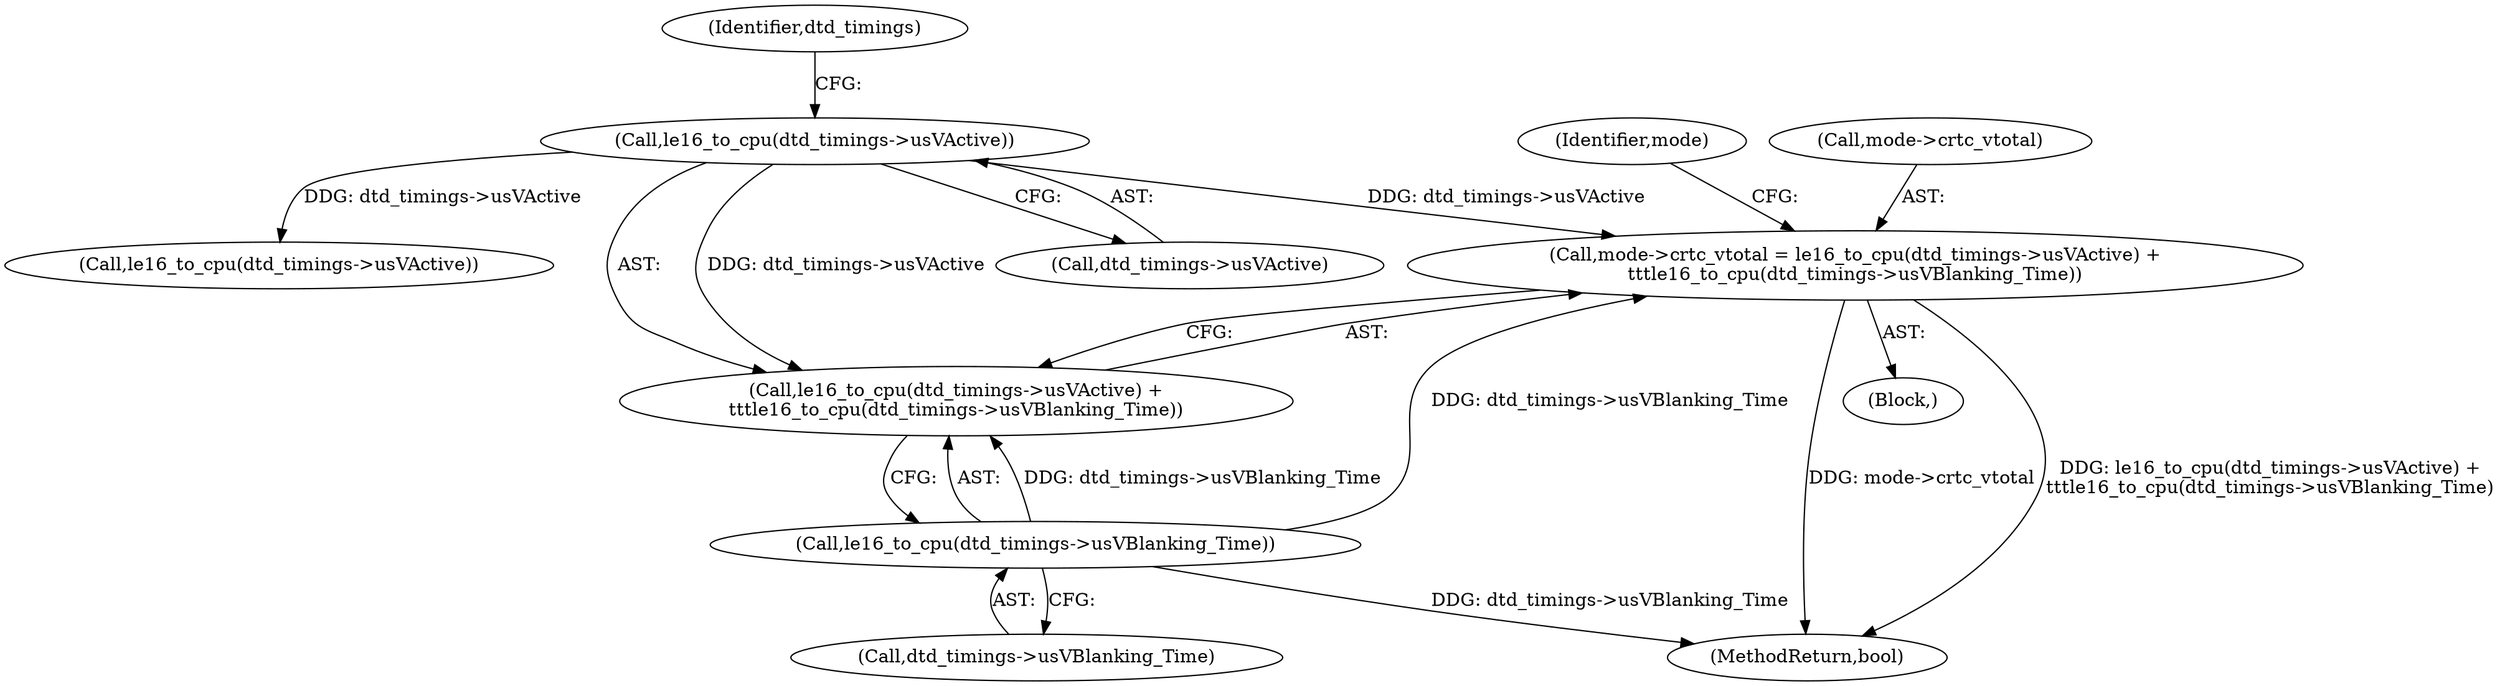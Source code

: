 digraph "0_linux_0031c41be5c529f8329e327b63cde92ba1284842@pointer" {
"1000441" [label="(Call,mode->crtc_vtotal = le16_to_cpu(dtd_timings->usVActive) +\n\t\t\tle16_to_cpu(dtd_timings->usVBlanking_Time))"];
"1000446" [label="(Call,le16_to_cpu(dtd_timings->usVActive))"];
"1000450" [label="(Call,le16_to_cpu(dtd_timings->usVBlanking_Time))"];
"1000144" [label="(Block,)"];
"1000442" [label="(Call,mode->crtc_vtotal)"];
"1000452" [label="(Identifier,dtd_timings)"];
"1000447" [label="(Call,dtd_timings->usVActive)"];
"1000458" [label="(Call,le16_to_cpu(dtd_timings->usVActive))"];
"1000558" [label="(MethodReturn,bool)"];
"1000450" [label="(Call,le16_to_cpu(dtd_timings->usVBlanking_Time))"];
"1000446" [label="(Call,le16_to_cpu(dtd_timings->usVActive))"];
"1000445" [label="(Call,le16_to_cpu(dtd_timings->usVActive) +\n\t\t\tle16_to_cpu(dtd_timings->usVBlanking_Time))"];
"1000441" [label="(Call,mode->crtc_vtotal = le16_to_cpu(dtd_timings->usVActive) +\n\t\t\tle16_to_cpu(dtd_timings->usVBlanking_Time))"];
"1000456" [label="(Identifier,mode)"];
"1000451" [label="(Call,dtd_timings->usVBlanking_Time)"];
"1000441" -> "1000144"  [label="AST: "];
"1000441" -> "1000445"  [label="CFG: "];
"1000442" -> "1000441"  [label="AST: "];
"1000445" -> "1000441"  [label="AST: "];
"1000456" -> "1000441"  [label="CFG: "];
"1000441" -> "1000558"  [label="DDG: mode->crtc_vtotal"];
"1000441" -> "1000558"  [label="DDG: le16_to_cpu(dtd_timings->usVActive) +\n\t\t\tle16_to_cpu(dtd_timings->usVBlanking_Time)"];
"1000446" -> "1000441"  [label="DDG: dtd_timings->usVActive"];
"1000450" -> "1000441"  [label="DDG: dtd_timings->usVBlanking_Time"];
"1000446" -> "1000445"  [label="AST: "];
"1000446" -> "1000447"  [label="CFG: "];
"1000447" -> "1000446"  [label="AST: "];
"1000452" -> "1000446"  [label="CFG: "];
"1000446" -> "1000445"  [label="DDG: dtd_timings->usVActive"];
"1000446" -> "1000458"  [label="DDG: dtd_timings->usVActive"];
"1000450" -> "1000445"  [label="AST: "];
"1000450" -> "1000451"  [label="CFG: "];
"1000451" -> "1000450"  [label="AST: "];
"1000445" -> "1000450"  [label="CFG: "];
"1000450" -> "1000558"  [label="DDG: dtd_timings->usVBlanking_Time"];
"1000450" -> "1000445"  [label="DDG: dtd_timings->usVBlanking_Time"];
}
